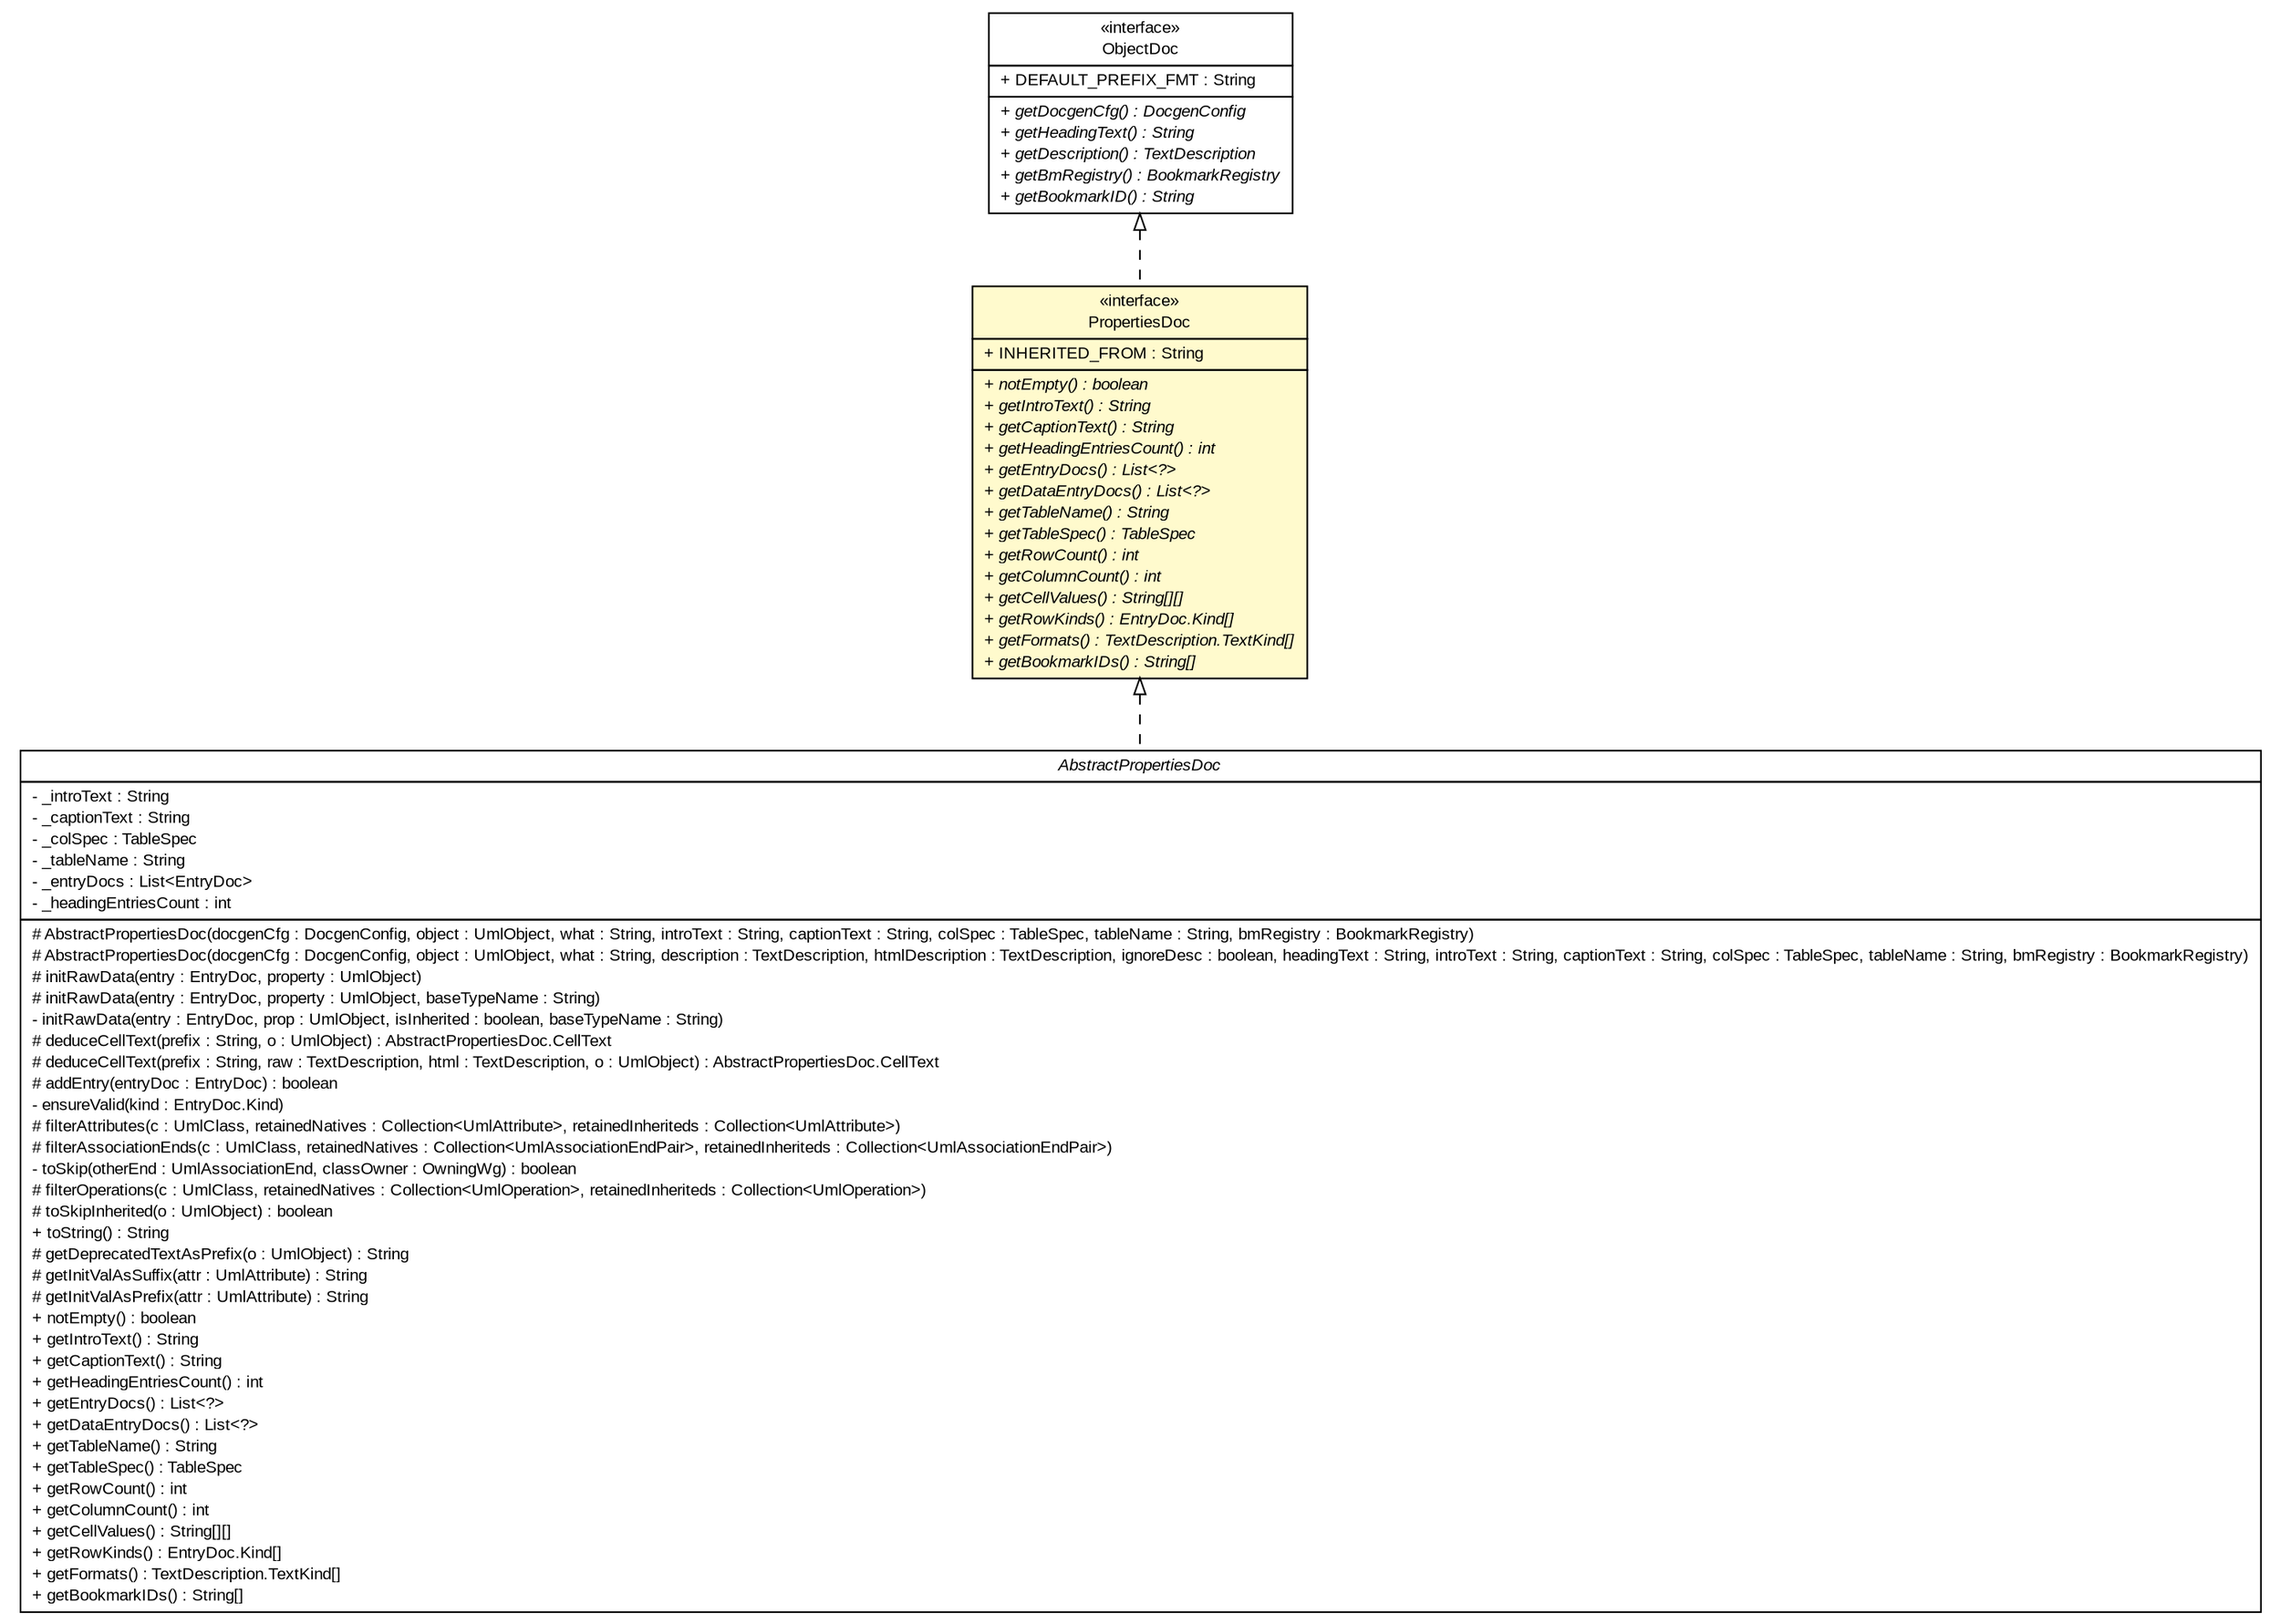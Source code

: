 #!/usr/local/bin/dot
#
# Class diagram 
# Generated by UMLGraph version R5_6_6-6-g3bdff0 (http://www.umlgraph.org/)
#

digraph G {
	edge [fontname="arial",fontsize=10,labelfontname="arial",labelfontsize=10];
	node [fontname="arial",fontsize=10,shape=plaintext];
	nodesep=0.25;
	ranksep=0.5;
	// org.tanjakostic.jcleancim.docgen.collector.PropertiesDoc
	c165170 [label=<<table title="org.tanjakostic.jcleancim.docgen.collector.PropertiesDoc" border="0" cellborder="1" cellspacing="0" cellpadding="2" port="p" bgcolor="lemonChiffon" href="./PropertiesDoc.html">
		<tr><td><table border="0" cellspacing="0" cellpadding="1">
<tr><td align="center" balign="center"> &#171;interface&#187; </td></tr>
<tr><td align="center" balign="center"> PropertiesDoc </td></tr>
		</table></td></tr>
		<tr><td><table border="0" cellspacing="0" cellpadding="1">
<tr><td align="left" balign="left"> + INHERITED_FROM : String </td></tr>
		</table></td></tr>
		<tr><td><table border="0" cellspacing="0" cellpadding="1">
<tr><td align="left" balign="left"><font face="Arial Italic" point-size="10.0"> + notEmpty() : boolean </font></td></tr>
<tr><td align="left" balign="left"><font face="Arial Italic" point-size="10.0"> + getIntroText() : String </font></td></tr>
<tr><td align="left" balign="left"><font face="Arial Italic" point-size="10.0"> + getCaptionText() : String </font></td></tr>
<tr><td align="left" balign="left"><font face="Arial Italic" point-size="10.0"> + getHeadingEntriesCount() : int </font></td></tr>
<tr><td align="left" balign="left"><font face="Arial Italic" point-size="10.0"> + getEntryDocs() : List&lt;?&gt; </font></td></tr>
<tr><td align="left" balign="left"><font face="Arial Italic" point-size="10.0"> + getDataEntryDocs() : List&lt;?&gt; </font></td></tr>
<tr><td align="left" balign="left"><font face="Arial Italic" point-size="10.0"> + getTableName() : String </font></td></tr>
<tr><td align="left" balign="left"><font face="Arial Italic" point-size="10.0"> + getTableSpec() : TableSpec </font></td></tr>
<tr><td align="left" balign="left"><font face="Arial Italic" point-size="10.0"> + getRowCount() : int </font></td></tr>
<tr><td align="left" balign="left"><font face="Arial Italic" point-size="10.0"> + getColumnCount() : int </font></td></tr>
<tr><td align="left" balign="left"><font face="Arial Italic" point-size="10.0"> + getCellValues() : String[][] </font></td></tr>
<tr><td align="left" balign="left"><font face="Arial Italic" point-size="10.0"> + getRowKinds() : EntryDoc.Kind[] </font></td></tr>
<tr><td align="left" balign="left"><font face="Arial Italic" point-size="10.0"> + getFormats() : TextDescription.TextKind[] </font></td></tr>
<tr><td align="left" balign="left"><font face="Arial Italic" point-size="10.0"> + getBookmarkIDs() : String[] </font></td></tr>
		</table></td></tr>
		</table>>, URL="./PropertiesDoc.html", fontname="arial", fontcolor="black", fontsize=10.0];
	// org.tanjakostic.jcleancim.docgen.collector.ObjectDoc
	c165175 [label=<<table title="org.tanjakostic.jcleancim.docgen.collector.ObjectDoc" border="0" cellborder="1" cellspacing="0" cellpadding="2" port="p" href="./ObjectDoc.html">
		<tr><td><table border="0" cellspacing="0" cellpadding="1">
<tr><td align="center" balign="center"> &#171;interface&#187; </td></tr>
<tr><td align="center" balign="center"> ObjectDoc </td></tr>
		</table></td></tr>
		<tr><td><table border="0" cellspacing="0" cellpadding="1">
<tr><td align="left" balign="left"> + DEFAULT_PREFIX_FMT : String </td></tr>
		</table></td></tr>
		<tr><td><table border="0" cellspacing="0" cellpadding="1">
<tr><td align="left" balign="left"><font face="Arial Italic" point-size="10.0"> + getDocgenCfg() : DocgenConfig </font></td></tr>
<tr><td align="left" balign="left"><font face="Arial Italic" point-size="10.0"> + getHeadingText() : String </font></td></tr>
<tr><td align="left" balign="left"><font face="Arial Italic" point-size="10.0"> + getDescription() : TextDescription </font></td></tr>
<tr><td align="left" balign="left"><font face="Arial Italic" point-size="10.0"> + getBmRegistry() : BookmarkRegistry </font></td></tr>
<tr><td align="left" balign="left"><font face="Arial Italic" point-size="10.0"> + getBookmarkID() : String </font></td></tr>
		</table></td></tr>
		</table>>, URL="./ObjectDoc.html", fontname="arial", fontcolor="black", fontsize=10.0];
	// org.tanjakostic.jcleancim.docgen.collector.impl.AbstractPropertiesDoc
	c165217 [label=<<table title="org.tanjakostic.jcleancim.docgen.collector.impl.AbstractPropertiesDoc" border="0" cellborder="1" cellspacing="0" cellpadding="2" port="p" href="./impl/AbstractPropertiesDoc.html">
		<tr><td><table border="0" cellspacing="0" cellpadding="1">
<tr><td align="center" balign="center"><font face="Arial Italic"> AbstractPropertiesDoc </font></td></tr>
		</table></td></tr>
		<tr><td><table border="0" cellspacing="0" cellpadding="1">
<tr><td align="left" balign="left"> - _introText : String </td></tr>
<tr><td align="left" balign="left"> - _captionText : String </td></tr>
<tr><td align="left" balign="left"> - _colSpec : TableSpec </td></tr>
<tr><td align="left" balign="left"> - _tableName : String </td></tr>
<tr><td align="left" balign="left"> - _entryDocs : List&lt;EntryDoc&gt; </td></tr>
<tr><td align="left" balign="left"> - _headingEntriesCount : int </td></tr>
		</table></td></tr>
		<tr><td><table border="0" cellspacing="0" cellpadding="1">
<tr><td align="left" balign="left"> # AbstractPropertiesDoc(docgenCfg : DocgenConfig, object : UmlObject, what : String, introText : String, captionText : String, colSpec : TableSpec, tableName : String, bmRegistry : BookmarkRegistry) </td></tr>
<tr><td align="left" balign="left"> # AbstractPropertiesDoc(docgenCfg : DocgenConfig, object : UmlObject, what : String, description : TextDescription, htmlDescription : TextDescription, ignoreDesc : boolean, headingText : String, introText : String, captionText : String, colSpec : TableSpec, tableName : String, bmRegistry : BookmarkRegistry) </td></tr>
<tr><td align="left" balign="left"> # initRawData(entry : EntryDoc, property : UmlObject) </td></tr>
<tr><td align="left" balign="left"> # initRawData(entry : EntryDoc, property : UmlObject, baseTypeName : String) </td></tr>
<tr><td align="left" balign="left"> - initRawData(entry : EntryDoc, prop : UmlObject, isInherited : boolean, baseTypeName : String) </td></tr>
<tr><td align="left" balign="left"> # deduceCellText(prefix : String, o : UmlObject) : AbstractPropertiesDoc.CellText </td></tr>
<tr><td align="left" balign="left"> # deduceCellText(prefix : String, raw : TextDescription, html : TextDescription, o : UmlObject) : AbstractPropertiesDoc.CellText </td></tr>
<tr><td align="left" balign="left"> # addEntry(entryDoc : EntryDoc) : boolean </td></tr>
<tr><td align="left" balign="left"> - ensureValid(kind : EntryDoc.Kind) </td></tr>
<tr><td align="left" balign="left"> # filterAttributes(c : UmlClass, retainedNatives : Collection&lt;UmlAttribute&gt;, retainedInheriteds : Collection&lt;UmlAttribute&gt;) </td></tr>
<tr><td align="left" balign="left"> # filterAssociationEnds(c : UmlClass, retainedNatives : Collection&lt;UmlAssociationEndPair&gt;, retainedInheriteds : Collection&lt;UmlAssociationEndPair&gt;) </td></tr>
<tr><td align="left" balign="left"> - toSkip(otherEnd : UmlAssociationEnd, classOwner : OwningWg) : boolean </td></tr>
<tr><td align="left" balign="left"> # filterOperations(c : UmlClass, retainedNatives : Collection&lt;UmlOperation&gt;, retainedInheriteds : Collection&lt;UmlOperation&gt;) </td></tr>
<tr><td align="left" balign="left"> # toSkipInherited(o : UmlObject) : boolean </td></tr>
<tr><td align="left" balign="left"> + toString() : String </td></tr>
<tr><td align="left" balign="left"> # getDeprecatedTextAsPrefix(o : UmlObject) : String </td></tr>
<tr><td align="left" balign="left"> # getInitValAsSuffix(attr : UmlAttribute) : String </td></tr>
<tr><td align="left" balign="left"> # getInitValAsPrefix(attr : UmlAttribute) : String </td></tr>
<tr><td align="left" balign="left"> + notEmpty() : boolean </td></tr>
<tr><td align="left" balign="left"> + getIntroText() : String </td></tr>
<tr><td align="left" balign="left"> + getCaptionText() : String </td></tr>
<tr><td align="left" balign="left"> + getHeadingEntriesCount() : int </td></tr>
<tr><td align="left" balign="left"> + getEntryDocs() : List&lt;?&gt; </td></tr>
<tr><td align="left" balign="left"> + getDataEntryDocs() : List&lt;?&gt; </td></tr>
<tr><td align="left" balign="left"> + getTableName() : String </td></tr>
<tr><td align="left" balign="left"> + getTableSpec() : TableSpec </td></tr>
<tr><td align="left" balign="left"> + getRowCount() : int </td></tr>
<tr><td align="left" balign="left"> + getColumnCount() : int </td></tr>
<tr><td align="left" balign="left"> + getCellValues() : String[][] </td></tr>
<tr><td align="left" balign="left"> + getRowKinds() : EntryDoc.Kind[] </td></tr>
<tr><td align="left" balign="left"> + getFormats() : TextDescription.TextKind[] </td></tr>
<tr><td align="left" balign="left"> + getBookmarkIDs() : String[] </td></tr>
		</table></td></tr>
		</table>>, URL="./impl/AbstractPropertiesDoc.html", fontname="arial", fontcolor="black", fontsize=10.0];
	//org.tanjakostic.jcleancim.docgen.collector.PropertiesDoc implements org.tanjakostic.jcleancim.docgen.collector.ObjectDoc
	c165175:p -> c165170:p [dir=back,arrowtail=empty,style=dashed];
	//org.tanjakostic.jcleancim.docgen.collector.impl.AbstractPropertiesDoc implements org.tanjakostic.jcleancim.docgen.collector.PropertiesDoc
	c165170:p -> c165217:p [dir=back,arrowtail=empty,style=dashed];
}

